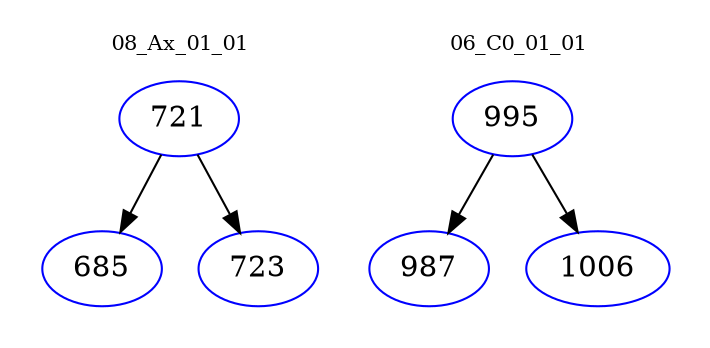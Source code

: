 digraph{
subgraph cluster_0 {
color = white
label = "08_Ax_01_01";
fontsize=10;
T0_721 [label="721", color="blue"]
T0_721 -> T0_685 [color="black"]
T0_685 [label="685", color="blue"]
T0_721 -> T0_723 [color="black"]
T0_723 [label="723", color="blue"]
}
subgraph cluster_1 {
color = white
label = "06_C0_01_01";
fontsize=10;
T1_995 [label="995", color="blue"]
T1_995 -> T1_987 [color="black"]
T1_987 [label="987", color="blue"]
T1_995 -> T1_1006 [color="black"]
T1_1006 [label="1006", color="blue"]
}
}
